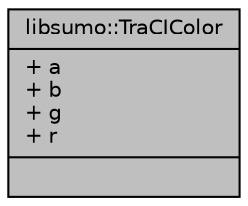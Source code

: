 digraph "libsumo::TraCIColor"
{
  edge [fontname="Helvetica",fontsize="10",labelfontname="Helvetica",labelfontsize="10"];
  node [fontname="Helvetica",fontsize="10",shape=record];
  Node1 [label="{libsumo::TraCIColor\n|+ a\l+ b\l+ g\l+ r\l|}",height=0.2,width=0.4,color="black", fillcolor="grey75", style="filled", fontcolor="black"];
}

